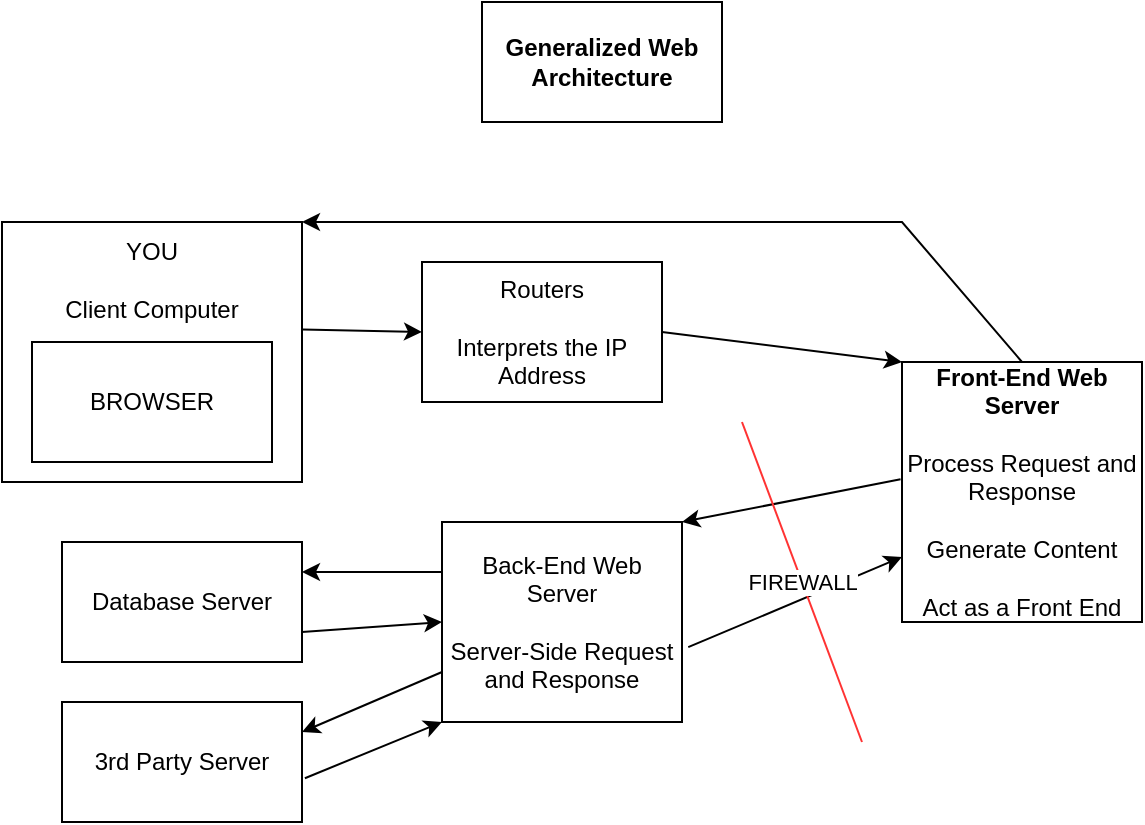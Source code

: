 <mxfile version="28.2.0">
  <diagram name="Page-1" id="edf60f1a-56cd-e834-aa8a-f176f3a09ee4">
    <mxGraphModel dx="648" dy="398" grid="1" gridSize="10" guides="1" tooltips="1" connect="1" arrows="1" fold="1" page="1" pageScale="1" pageWidth="1100" pageHeight="850" background="none" math="0" shadow="0">
      <root>
        <mxCell id="0" />
        <mxCell id="1" parent="0" />
        <mxCell id="BjpdINsmYhE3gaCFttlo-1" value="Generalized Web Architecture" style="rounded=0;whiteSpace=wrap;html=1;fontStyle=1" vertex="1" parent="1">
          <mxGeometry x="320" y="10" width="120" height="60" as="geometry" />
        </mxCell>
        <mxCell id="BjpdINsmYhE3gaCFttlo-4" value="" style="group" vertex="1" connectable="0" parent="1">
          <mxGeometry x="80" y="120" width="150" height="130" as="geometry" />
        </mxCell>
        <mxCell id="BjpdINsmYhE3gaCFttlo-3" value="YOU&lt;br&gt;&lt;br&gt;Client Computer&lt;br&gt;&lt;br&gt;&lt;br&gt;&lt;br&gt;&lt;br&gt;&lt;div&gt;&lt;br&gt;&lt;/div&gt;" style="rounded=0;whiteSpace=wrap;html=1;" vertex="1" parent="BjpdINsmYhE3gaCFttlo-4">
          <mxGeometry width="150" height="130" as="geometry" />
        </mxCell>
        <mxCell id="BjpdINsmYhE3gaCFttlo-2" value="BROWSER" style="rounded=0;whiteSpace=wrap;html=1;" vertex="1" parent="BjpdINsmYhE3gaCFttlo-4">
          <mxGeometry x="15" y="60" width="120" height="60" as="geometry" />
        </mxCell>
        <mxCell id="BjpdINsmYhE3gaCFttlo-5" value="Routers&lt;br&gt;&lt;br&gt;Interprets the IP Address" style="rounded=0;whiteSpace=wrap;html=1;" vertex="1" parent="1">
          <mxGeometry x="290" y="140" width="120" height="70" as="geometry" />
        </mxCell>
        <mxCell id="BjpdINsmYhE3gaCFttlo-6" value="&lt;b&gt;Front-End Web Server&lt;/b&gt;&lt;br&gt;&lt;br&gt;Process Request and Response&lt;br&gt;&lt;div&gt;&lt;br&gt;Generate Content&lt;br&gt;&lt;br&gt;Act as a Front End&lt;/div&gt;" style="rounded=0;whiteSpace=wrap;html=1;" vertex="1" parent="1">
          <mxGeometry x="530" y="190" width="120" height="130" as="geometry" />
        </mxCell>
        <mxCell id="BjpdINsmYhE3gaCFttlo-7" value="Database Server" style="rounded=0;whiteSpace=wrap;html=1;" vertex="1" parent="1">
          <mxGeometry x="110" y="280" width="120" height="60" as="geometry" />
        </mxCell>
        <mxCell id="BjpdINsmYhE3gaCFttlo-8" value="Back-End Web Server&lt;br&gt;&lt;br&gt;Server-Side Request and Response" style="rounded=0;whiteSpace=wrap;html=1;" vertex="1" parent="1">
          <mxGeometry x="300" y="270" width="120" height="100" as="geometry" />
        </mxCell>
        <mxCell id="BjpdINsmYhE3gaCFttlo-9" value="" style="endArrow=classic;html=1;rounded=0;exitX=1.002;exitY=0.413;exitDx=0;exitDy=0;exitPerimeter=0;entryX=0;entryY=0.5;entryDx=0;entryDy=0;" edge="1" parent="1" source="BjpdINsmYhE3gaCFttlo-3" target="BjpdINsmYhE3gaCFttlo-5">
          <mxGeometry width="50" height="50" relative="1" as="geometry">
            <mxPoint x="340" y="230" as="sourcePoint" />
            <mxPoint x="390" y="180" as="targetPoint" />
          </mxGeometry>
        </mxCell>
        <mxCell id="BjpdINsmYhE3gaCFttlo-10" value="" style="endArrow=classic;html=1;rounded=0;entryX=0;entryY=0;entryDx=0;entryDy=0;exitX=1;exitY=0.5;exitDx=0;exitDy=0;" edge="1" parent="1" source="BjpdINsmYhE3gaCFttlo-5" target="BjpdINsmYhE3gaCFttlo-6">
          <mxGeometry width="50" height="50" relative="1" as="geometry">
            <mxPoint x="340" y="230" as="sourcePoint" />
            <mxPoint x="390" y="180" as="targetPoint" />
          </mxGeometry>
        </mxCell>
        <mxCell id="BjpdINsmYhE3gaCFttlo-11" value="" style="endArrow=classic;html=1;rounded=0;entryX=1;entryY=0;entryDx=0;entryDy=0;exitX=0.5;exitY=0;exitDx=0;exitDy=0;" edge="1" parent="1" source="BjpdINsmYhE3gaCFttlo-6" target="BjpdINsmYhE3gaCFttlo-3">
          <mxGeometry width="50" height="50" relative="1" as="geometry">
            <mxPoint x="340" y="230" as="sourcePoint" />
            <mxPoint x="390" y="180" as="targetPoint" />
            <Array as="points">
              <mxPoint x="530" y="120" />
            </Array>
          </mxGeometry>
        </mxCell>
        <mxCell id="BjpdINsmYhE3gaCFttlo-12" value="" style="endArrow=classic;html=1;rounded=0;exitX=-0.006;exitY=0.451;exitDx=0;exitDy=0;exitPerimeter=0;entryX=1;entryY=0;entryDx=0;entryDy=0;" edge="1" parent="1" source="BjpdINsmYhE3gaCFttlo-6" target="BjpdINsmYhE3gaCFttlo-8">
          <mxGeometry width="50" height="50" relative="1" as="geometry">
            <mxPoint x="340" y="230" as="sourcePoint" />
            <mxPoint x="390" y="180" as="targetPoint" />
          </mxGeometry>
        </mxCell>
        <mxCell id="BjpdINsmYhE3gaCFttlo-13" value="3rd Party Server" style="rounded=0;whiteSpace=wrap;html=1;" vertex="1" parent="1">
          <mxGeometry x="110" y="360" width="120" height="60" as="geometry" />
        </mxCell>
        <mxCell id="BjpdINsmYhE3gaCFttlo-14" value="" style="endArrow=classic;html=1;rounded=0;exitX=0;exitY=0.25;exitDx=0;exitDy=0;entryX=1;entryY=0.25;entryDx=0;entryDy=0;" edge="1" parent="1" source="BjpdINsmYhE3gaCFttlo-8" target="BjpdINsmYhE3gaCFttlo-7">
          <mxGeometry width="50" height="50" relative="1" as="geometry">
            <mxPoint x="340" y="230" as="sourcePoint" />
            <mxPoint x="390" y="180" as="targetPoint" />
          </mxGeometry>
        </mxCell>
        <mxCell id="BjpdINsmYhE3gaCFttlo-15" value="" style="endArrow=classic;html=1;rounded=0;exitX=0;exitY=0.75;exitDx=0;exitDy=0;entryX=1;entryY=0.25;entryDx=0;entryDy=0;" edge="1" parent="1" source="BjpdINsmYhE3gaCFttlo-8" target="BjpdINsmYhE3gaCFttlo-13">
          <mxGeometry width="50" height="50" relative="1" as="geometry">
            <mxPoint x="350" y="350" as="sourcePoint" />
            <mxPoint x="280" y="350" as="targetPoint" />
          </mxGeometry>
        </mxCell>
        <mxCell id="BjpdINsmYhE3gaCFttlo-16" value="" style="endArrow=classic;html=1;rounded=0;exitX=1;exitY=0.75;exitDx=0;exitDy=0;entryX=0;entryY=0.5;entryDx=0;entryDy=0;" edge="1" parent="1" source="BjpdINsmYhE3gaCFttlo-7" target="BjpdINsmYhE3gaCFttlo-8">
          <mxGeometry width="50" height="50" relative="1" as="geometry">
            <mxPoint x="360" y="380" as="sourcePoint" />
            <mxPoint x="290" y="380" as="targetPoint" />
          </mxGeometry>
        </mxCell>
        <mxCell id="BjpdINsmYhE3gaCFttlo-18" value="" style="endArrow=classic;html=1;rounded=0;exitX=1.012;exitY=0.635;exitDx=0;exitDy=0;exitPerimeter=0;entryX=0;entryY=1;entryDx=0;entryDy=0;" edge="1" parent="1" source="BjpdINsmYhE3gaCFttlo-13" target="BjpdINsmYhE3gaCFttlo-8">
          <mxGeometry width="50" height="50" relative="1" as="geometry">
            <mxPoint x="340" y="320" as="sourcePoint" />
            <mxPoint x="280" y="390" as="targetPoint" />
          </mxGeometry>
        </mxCell>
        <mxCell id="BjpdINsmYhE3gaCFttlo-19" value="" style="endArrow=classic;html=1;rounded=0;exitX=1.026;exitY=0.626;exitDx=0;exitDy=0;entryX=0;entryY=0.75;entryDx=0;entryDy=0;exitPerimeter=0;" edge="1" parent="1" source="BjpdINsmYhE3gaCFttlo-8" target="BjpdINsmYhE3gaCFttlo-6">
          <mxGeometry width="50" height="50" relative="1" as="geometry">
            <mxPoint x="580" y="410" as="sourcePoint" />
            <mxPoint x="510" y="410" as="targetPoint" />
          </mxGeometry>
        </mxCell>
        <mxCell id="BjpdINsmYhE3gaCFttlo-20" value="FIREWALL" style="endArrow=none;html=1;rounded=0;strokeColor=#FF3333;" edge="1" parent="1">
          <mxGeometry width="50" height="50" relative="1" as="geometry">
            <mxPoint x="510" y="380" as="sourcePoint" />
            <mxPoint x="450" y="220" as="targetPoint" />
          </mxGeometry>
        </mxCell>
      </root>
    </mxGraphModel>
  </diagram>
</mxfile>
